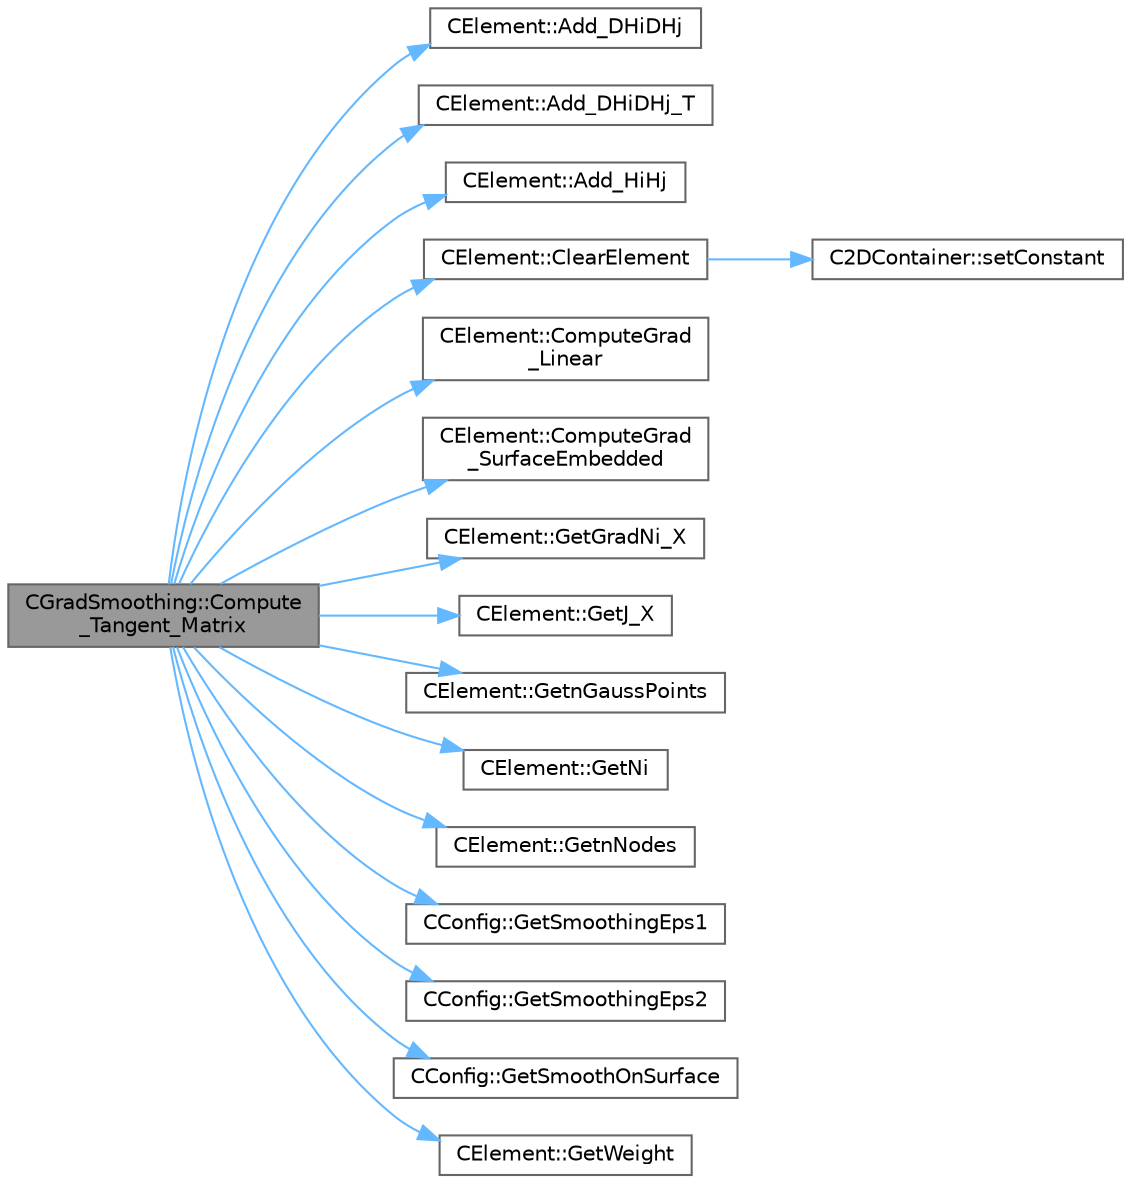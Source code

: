 digraph "CGradSmoothing::Compute_Tangent_Matrix"
{
 // LATEX_PDF_SIZE
  bgcolor="transparent";
  edge [fontname=Helvetica,fontsize=10,labelfontname=Helvetica,labelfontsize=10];
  node [fontname=Helvetica,fontsize=10,shape=box,height=0.2,width=0.4];
  rankdir="LR";
  Node1 [id="Node000001",label="CGradSmoothing::Compute\l_Tangent_Matrix",height=0.2,width=0.4,color="gray40", fillcolor="grey60", style="filled", fontcolor="black",tooltip="Build the tangent stiffness matrix of an element."];
  Node1 -> Node2 [id="edge1_Node000001_Node000002",color="steelblue1",style="solid",tooltip=" "];
  Node2 [id="Node000002",label="CElement::Add_DHiDHj",height=0.2,width=0.4,color="grey40", fillcolor="white", style="filled",URL="$classCElement.html#aa2ecad646a21e1c7a574949efe876cb0",tooltip="Add the scalar product of the gradients of shape functions to the tangent matrix."];
  Node1 -> Node3 [id="edge2_Node000001_Node000003",color="steelblue1",style="solid",tooltip=" "];
  Node3 [id="Node000003",label="CElement::Add_DHiDHj_T",height=0.2,width=0.4,color="grey40", fillcolor="white", style="filled",URL="$classCElement.html#abff64f6fe37c601d259c254ab94b91f6",tooltip="Add the transposed scalar product of the gradients of shape functions to the tangent matrix."];
  Node1 -> Node4 [id="edge3_Node000001_Node000004",color="steelblue1",style="solid",tooltip=" "];
  Node4 [id="Node000004",label="CElement::Add_HiHj",height=0.2,width=0.4,color="grey40", fillcolor="white", style="filled",URL="$classCElement.html#a7dea3ec09160e43935843834bde59359",tooltip="Add the scalar product of the shape functions to the tangent matrix."];
  Node1 -> Node5 [id="edge4_Node000001_Node000005",color="steelblue1",style="solid",tooltip=" "];
  Node5 [id="Node000005",label="CElement::ClearElement",height=0.2,width=0.4,color="grey40", fillcolor="white", style="filled",URL="$classCElement.html#a34c043025dcb2d28b4800f93c9cd3184",tooltip="Sets matrices to 0."];
  Node5 -> Node6 [id="edge5_Node000005_Node000006",color="steelblue1",style="solid",tooltip=" "];
  Node6 [id="Node000006",label="C2DContainer::setConstant",height=0.2,width=0.4,color="grey40", fillcolor="white", style="filled",URL="$classC2DContainer.html#ab9f8a545ab85abdd3291f0f65b4f411b",tooltip="Set value of all entries to \"value\"."];
  Node1 -> Node7 [id="edge6_Node000001_Node000007",color="steelblue1",style="solid",tooltip=" "];
  Node7 [id="Node000007",label="CElement::ComputeGrad\l_Linear",height=0.2,width=0.4,color="grey40", fillcolor="white", style="filled",URL="$classCElement.html#acff4750404c62c6b934cc1e66c3c0c91",tooltip="Set the value of the gradient of the shape functions wrt the reference configuration."];
  Node1 -> Node8 [id="edge7_Node000001_Node000008",color="steelblue1",style="solid",tooltip=" "];
  Node8 [id="Node000008",label="CElement::ComputeGrad\l_SurfaceEmbedded",height=0.2,width=0.4,color="grey40", fillcolor="white", style="filled",URL="$classCElement.html#adeb29e1773d486476f66d8e77b26d921",tooltip="Set the value of the gradient of the shape functions wrt the reference configuration."];
  Node1 -> Node9 [id="edge8_Node000001_Node000009",color="steelblue1",style="solid",tooltip=" "];
  Node9 [id="Node000009",label="CElement::GetGradNi_X",height=0.2,width=0.4,color="grey40", fillcolor="white", style="filled",URL="$classCElement.html#a5a760b4757477a26b59a0dd05b27cf2a",tooltip="Retrieve the value of the gradient of the shape functions respect to the reference configuration."];
  Node1 -> Node10 [id="edge9_Node000001_Node000010",color="steelblue1",style="solid",tooltip=" "];
  Node10 [id="Node000010",label="CElement::GetJ_X",height=0.2,width=0.4,color="grey40", fillcolor="white", style="filled",URL="$classCElement.html#a852d0bd9bdb6149e51edb9eff51e2c0b",tooltip="Get the Jacobian respect to the reference configuration for the Gaussian Point iGauss."];
  Node1 -> Node11 [id="edge10_Node000001_Node000011",color="steelblue1",style="solid",tooltip=" "];
  Node11 [id="Node000011",label="CElement::GetnGaussPoints",height=0.2,width=0.4,color="grey40", fillcolor="white", style="filled",URL="$classCElement.html#ab069f4033f7ad4b13a049c7a69613659",tooltip="Retrieve the number of nodes of the element."];
  Node1 -> Node12 [id="edge11_Node000001_Node000012",color="steelblue1",style="solid",tooltip=" "];
  Node12 [id="Node000012",label="CElement::GetNi",height=0.2,width=0.4,color="grey40", fillcolor="white", style="filled",URL="$classCElement.html#a59b6101e6196a9a48f365f1f140223a5",tooltip="Retrieve the value of the shape functions."];
  Node1 -> Node13 [id="edge12_Node000001_Node000013",color="steelblue1",style="solid",tooltip=" "];
  Node13 [id="Node000013",label="CElement::GetnNodes",height=0.2,width=0.4,color="grey40", fillcolor="white", style="filled",URL="$classCElement.html#a87d13ba01e276d05b00b42caa1d5ee3c",tooltip="Retrieve the number of nodes of the element."];
  Node1 -> Node14 [id="edge13_Node000001_Node000014",color="steelblue1",style="solid",tooltip=" "];
  Node14 [id="Node000014",label="CConfig::GetSmoothingEps1",height=0.2,width=0.4,color="grey40", fillcolor="white", style="filled",URL="$classCConfig.html#aab4ca5aa8c23898fa19af30ad7243419",tooltip="Gets the factor epsilon in front of the Laplace term."];
  Node1 -> Node15 [id="edge14_Node000001_Node000015",color="steelblue1",style="solid",tooltip=" "];
  Node15 [id="Node000015",label="CConfig::GetSmoothingEps2",height=0.2,width=0.4,color="grey40", fillcolor="white", style="filled",URL="$classCConfig.html#a636c044b181ab46e1751733dc3bd7156",tooltip="Gets the factor zeta in front of the identity term."];
  Node1 -> Node16 [id="edge15_Node000001_Node000016",color="steelblue1",style="solid",tooltip=" "];
  Node16 [id="Node000016",label="CConfig::GetSmoothOnSurface",height=0.2,width=0.4,color="grey40", fillcolor="white", style="filled",URL="$classCConfig.html#a86fc527efafc7ade33328d7f95fe9ee2",tooltip="Check if we assemble the operator on the surface."];
  Node1 -> Node17 [id="edge16_Node000001_Node000017",color="steelblue1",style="solid",tooltip=" "];
  Node17 [id="Node000017",label="CElement::GetWeight",height=0.2,width=0.4,color="grey40", fillcolor="white", style="filled",URL="$classCElement.html#a0e93583f33a6c7c88ac8d0b916a1281f",tooltip="Get the weight of the corresponding Gaussian Point."];
}
